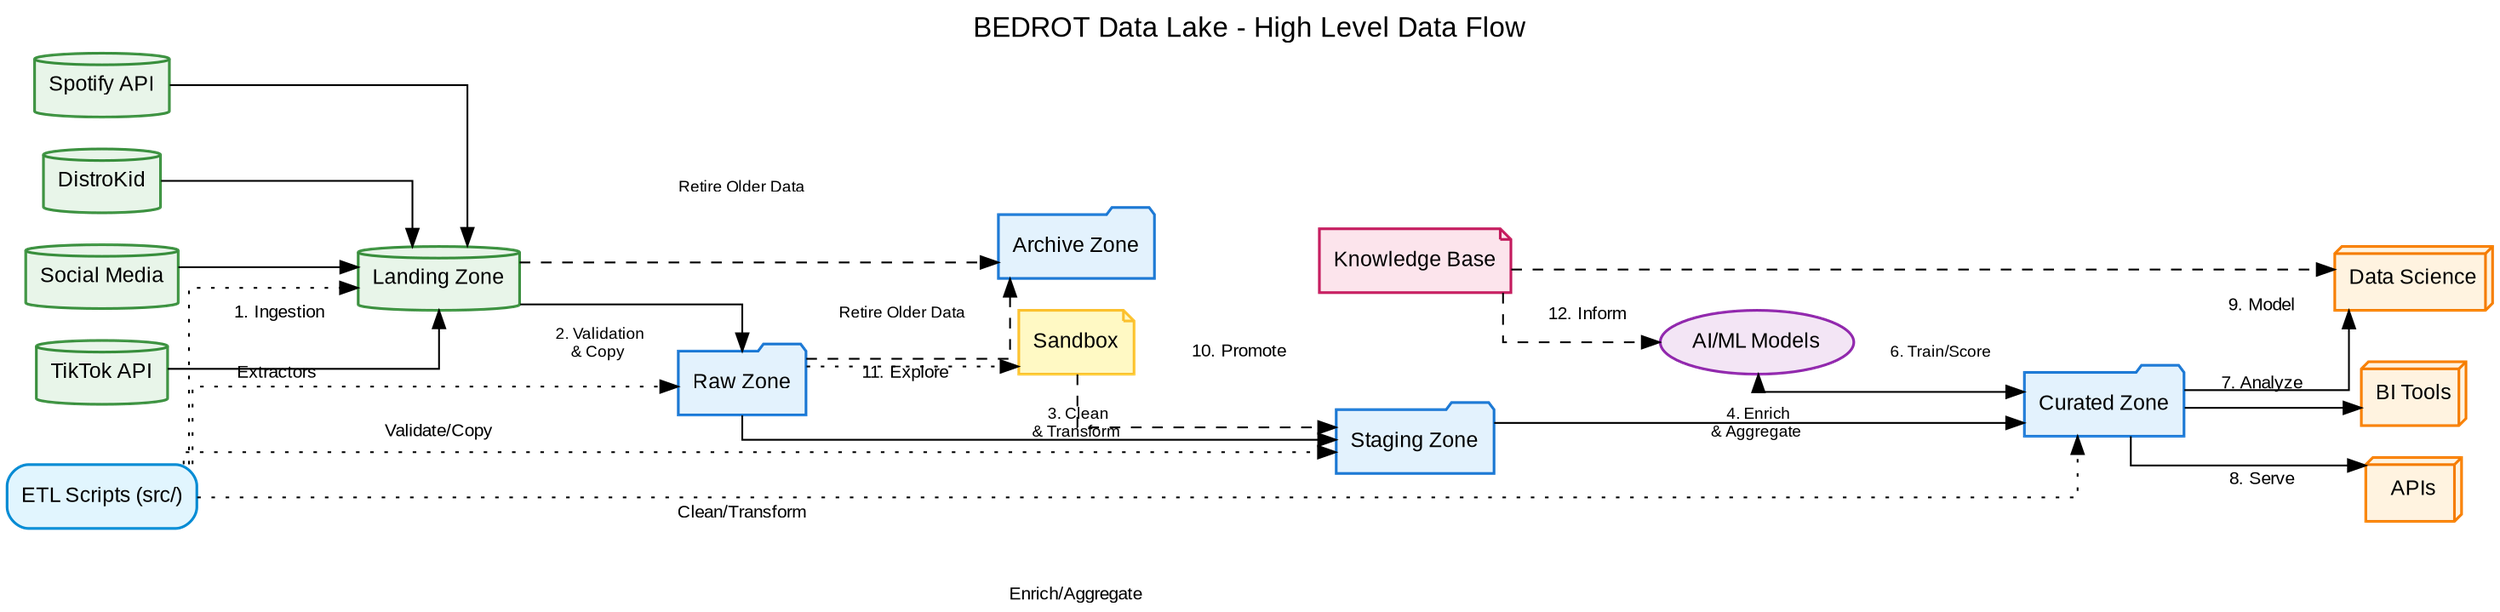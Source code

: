 digraph DataLakeFlow {
    // Graph settings
    rankdir=LR;
    bgcolor="transparent";
    splines=ortho;
    node [shape=box, style="rounded,filled", fontname="Arial", fontsize=12];
    edge [fontname="Arial", fontsize=10];
    
    // Define nodes with consistent styling
    node [fillcolor="#e1f5fe", color="#0288d1", penwidth=1.5]; // Light blue
    
    // External Data Sources
    {
        node [shape=cylinder, fillcolor="#e8f5e9", color="#388e3c"]; // Light green
        "TikTok API" -> "Landing Zone" [label=" 1. Ingestion"];
        "Spotify API" -> "Landing Zone";
        "DistroKid" -> "Landing Zone";
        "Social Media" -> "Landing Zone";
    }
    
    // Data Lake Zones
    {
        node [shape=folder, fillcolor="#e3f2fd", color="#1976d2"]; // Blue
        "Landing Zone" -> "Raw Zone" [label=" 2. Validation\n& Copy", fontsize=9];
        "Raw Zone" -> "Staging Zone" [label=" 3. Clean\n& Transform", fontsize=9];
        "Staging Zone" -> "Curated Zone" [label=" 4. Enrich\n& Aggregate", fontsize=9];
        // Archive zone now receives retired data from both Landing and Raw
        "Landing Zone" -> "Archive Zone" [label="Retire Older Data", fontsize=9, style=dashed];
        "Raw Zone" -> "Archive Zone" [label="Retire Older Data", fontsize=9, style=dashed];
        // Remove Curated->Archive arrow to avoid redundancy
    }

    // ETL Scripts orchestration
    // Shows src/ as the logic engine powering the data lake
    {
        node [shape=box, fillcolor="#e1f5fe", color="#0288d1"];
        "ETL Scripts (src/)";
        "ETL Scripts (src/)" -> "Landing Zone" [label="Extractors", style=dotted];
        "ETL Scripts (src/)" -> "Raw Zone" [label="Validate/Copy", style=dotted];
        "ETL Scripts (src/)" -> "Staging Zone" [label="Clean/Transform", style=dotted];
        "ETL Scripts (src/)" -> "Curated Zone" [label="Enrich/Aggregate", style=dotted];
    }
    
    // AI/ML Integration
    {
        node [shape=ellipse, fillcolor="#f3e5f5", color="#8e24aa"]; // Light purple
        "AI/ML Models" -> "Curated Zone" [dir=both, label=" 6. Train/Score", fontsize=9];
    }
    
    // Analytics & Consumption
    {
        node [shape=box3d, fillcolor="#fff3e0", color="#f57c00"]; // Light orange
        "Curated Zone" -> "BI Tools" [label=" 7. Analyze"];
        "Curated Zone" -> "APIs" [label=" 8. Serve"];
        "Curated Zone" -> "Data Science" [label=" 9. Model"];
    }
    
    // Sandbox (for experimentation)
    {
        node [shape=note, fillcolor="#fff9c4", color="#fbc02d"]; // Light yellow
        "Sandbox" -> "Staging Zone" [label=" 10. Promote", style=dashed];
        "Raw Zone" -> "Sandbox" [label=" 11. Explore", style=dotted];
    }
    
    // Knowledge Base Integration
    {
        node [shape=note, fillcolor="#fce4ec", color="#c2185b"]; // Light pink
        "Knowledge Base" -> "AI/ML Models" [label=" 12. Inform", style=dashed];
        "Knowledge Base" -> "Data Science" [style=dashed];
    }
    
    // Add some invisible edges for better layout
    "Landing Zone" -> "Sandbox" [style=invis];
    "Archive Zone" -> "Knowledge Base" [style=invis];
    
    // Add a title
    labelloc="t";
    label="BEDROT Data Lake - High Level Data Flow";
    fontname="Arial";
    fontsize=16;
    

}
